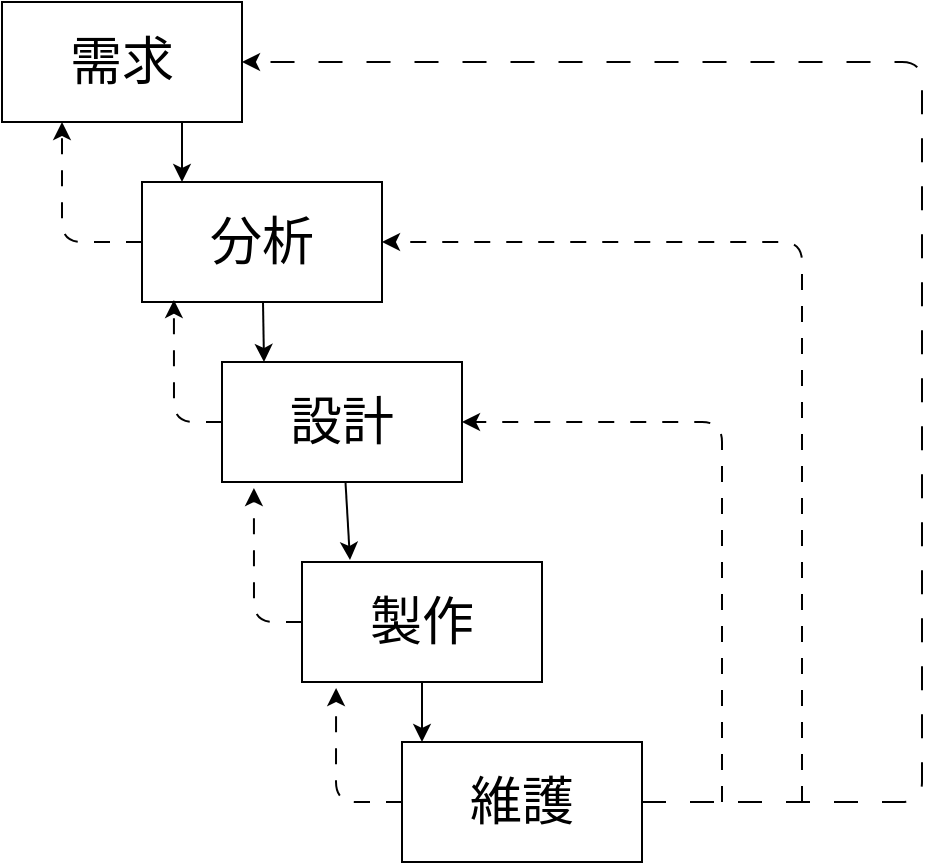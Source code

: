 <mxfile>
    <diagram id="DZI1jQr8j8NFFKtEVxnx" name="第1頁">
        <mxGraphModel dx="1130" dy="787" grid="1" gridSize="10" guides="1" tooltips="1" connect="1" arrows="1" fold="1" page="1" pageScale="1" pageWidth="827" pageHeight="1169" math="0" shadow="0">
            <root>
                <mxCell id="0"/>
                <mxCell id="1" parent="0"/>
                <mxCell id="2" value="&lt;font style=&quot;font-size: 26px;&quot;&gt;需求&lt;/font&gt;" style="rounded=0;whiteSpace=wrap;html=1;" vertex="1" parent="1">
                    <mxGeometry x="120" y="100" width="120" height="60" as="geometry"/>
                </mxCell>
                <mxCell id="8" value="" style="edgeStyle=none;html=1;fontSize=26;entryX=0.175;entryY=0;entryDx=0;entryDy=0;entryPerimeter=0;" edge="1" parent="1" source="3" target="5">
                    <mxGeometry relative="1" as="geometry"/>
                </mxCell>
                <mxCell id="3" value="&lt;font style=&quot;font-size: 26px;&quot;&gt;分析&lt;/font&gt;" style="rounded=0;whiteSpace=wrap;html=1;" vertex="1" parent="1">
                    <mxGeometry x="190" y="190" width="120" height="60" as="geometry"/>
                </mxCell>
                <mxCell id="13" style="edgeStyle=none;html=1;fontSize=26;entryX=1;entryY=0.5;entryDx=0;entryDy=0;exitX=1;exitY=0.5;exitDx=0;exitDy=0;dashed=1;dashPattern=12 12;" edge="1" parent="1" source="4" target="2">
                    <mxGeometry relative="1" as="geometry">
                        <mxPoint x="530" y="500" as="targetPoint"/>
                        <mxPoint x="580" y="510" as="sourcePoint"/>
                        <Array as="points">
                            <mxPoint x="580" y="500"/>
                            <mxPoint x="580" y="130"/>
                            <mxPoint x="440" y="130"/>
                        </Array>
                    </mxGeometry>
                </mxCell>
                <mxCell id="4" value="&lt;font style=&quot;font-size: 26px;&quot;&gt;維護&lt;/font&gt;" style="rounded=0;whiteSpace=wrap;html=1;" vertex="1" parent="1">
                    <mxGeometry x="320" y="470" width="120" height="60" as="geometry"/>
                </mxCell>
                <mxCell id="11" value="" style="edgeStyle=none;html=1;fontSize=26;entryX=0.2;entryY=-0.017;entryDx=0;entryDy=0;entryPerimeter=0;" edge="1" parent="1" source="5" target="6">
                    <mxGeometry relative="1" as="geometry"/>
                </mxCell>
                <mxCell id="5" value="&lt;font style=&quot;font-size: 26px;&quot;&gt;設計&lt;/font&gt;" style="rounded=0;whiteSpace=wrap;html=1;" vertex="1" parent="1">
                    <mxGeometry x="230" y="280" width="120" height="60" as="geometry"/>
                </mxCell>
                <mxCell id="10" value="" style="edgeStyle=none;html=1;fontSize=26;" edge="1" parent="1" source="6">
                    <mxGeometry relative="1" as="geometry">
                        <mxPoint x="330" y="470" as="targetPoint"/>
                    </mxGeometry>
                </mxCell>
                <mxCell id="6" value="&lt;font style=&quot;font-size: 26px;&quot;&gt;製作&lt;/font&gt;" style="rounded=0;whiteSpace=wrap;html=1;" vertex="1" parent="1">
                    <mxGeometry x="270" y="380" width="120" height="60" as="geometry"/>
                </mxCell>
                <mxCell id="7" value="" style="endArrow=classic;html=1;fontSize=26;" edge="1" parent="1">
                    <mxGeometry width="50" height="50" relative="1" as="geometry">
                        <mxPoint x="210" y="160" as="sourcePoint"/>
                        <mxPoint x="210" y="190" as="targetPoint"/>
                    </mxGeometry>
                </mxCell>
                <mxCell id="15" value="" style="endArrow=classic;html=1;fontSize=26;entryX=1;entryY=0.5;entryDx=0;entryDy=0;dashed=1;dashPattern=8 8;" edge="1" parent="1" target="3">
                    <mxGeometry width="50" height="50" relative="1" as="geometry">
                        <mxPoint x="520" y="500" as="sourcePoint"/>
                        <mxPoint x="520" y="350" as="targetPoint"/>
                        <Array as="points">
                            <mxPoint x="520" y="220"/>
                        </Array>
                    </mxGeometry>
                </mxCell>
                <mxCell id="16" value="" style="endArrow=classic;html=1;dashed=1;dashPattern=8 8;fontSize=26;entryX=1;entryY=0.5;entryDx=0;entryDy=0;" edge="1" parent="1" target="5">
                    <mxGeometry width="50" height="50" relative="1" as="geometry">
                        <mxPoint x="480" y="500" as="sourcePoint"/>
                        <mxPoint x="440" y="330" as="targetPoint"/>
                        <Array as="points">
                            <mxPoint x="480" y="310"/>
                        </Array>
                    </mxGeometry>
                </mxCell>
                <mxCell id="17" value="" style="endArrow=classic;html=1;dashed=1;dashPattern=8 8;fontSize=26;exitX=0;exitY=0.5;exitDx=0;exitDy=0;entryX=0.142;entryY=1.05;entryDx=0;entryDy=0;entryPerimeter=0;" edge="1" parent="1" source="4" target="6">
                    <mxGeometry width="50" height="50" relative="1" as="geometry">
                        <mxPoint x="390" y="380" as="sourcePoint"/>
                        <mxPoint x="440" y="330" as="targetPoint"/>
                        <Array as="points">
                            <mxPoint x="287" y="500"/>
                        </Array>
                    </mxGeometry>
                </mxCell>
                <mxCell id="18" value="" style="endArrow=classic;html=1;dashed=1;dashPattern=8 8;fontSize=26;exitX=0;exitY=0.5;exitDx=0;exitDy=0;entryX=0.133;entryY=1.05;entryDx=0;entryDy=0;entryPerimeter=0;" edge="1" parent="1" source="6" target="5">
                    <mxGeometry width="50" height="50" relative="1" as="geometry">
                        <mxPoint x="390" y="380" as="sourcePoint"/>
                        <mxPoint x="430" y="330" as="targetPoint"/>
                        <Array as="points">
                            <mxPoint x="246" y="410"/>
                        </Array>
                    </mxGeometry>
                </mxCell>
                <mxCell id="19" value="" style="endArrow=classic;html=1;dashed=1;dashPattern=8 8;fontSize=26;exitX=0;exitY=0.5;exitDx=0;exitDy=0;entryX=0.133;entryY=0.983;entryDx=0;entryDy=0;entryPerimeter=0;" edge="1" parent="1" source="5" target="3">
                    <mxGeometry width="50" height="50" relative="1" as="geometry">
                        <mxPoint x="390" y="380" as="sourcePoint"/>
                        <mxPoint x="440" y="330" as="targetPoint"/>
                        <Array as="points">
                            <mxPoint x="206" y="310"/>
                        </Array>
                    </mxGeometry>
                </mxCell>
                <mxCell id="20" value="" style="endArrow=classic;html=1;dashed=1;dashPattern=8 8;fontSize=26;exitX=0;exitY=0.5;exitDx=0;exitDy=0;entryX=0.25;entryY=1;entryDx=0;entryDy=0;" edge="1" parent="1" source="3" target="2">
                    <mxGeometry width="50" height="50" relative="1" as="geometry">
                        <mxPoint x="390" y="380" as="sourcePoint"/>
                        <mxPoint x="440" y="330" as="targetPoint"/>
                        <Array as="points">
                            <mxPoint x="150" y="220"/>
                        </Array>
                    </mxGeometry>
                </mxCell>
            </root>
        </mxGraphModel>
    </diagram>
</mxfile>